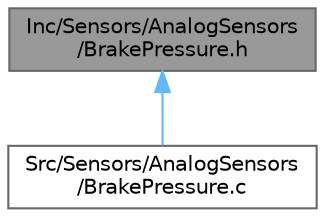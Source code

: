 digraph "Inc/Sensors/AnalogSensors/BrakePressure.h"
{
 // LATEX_PDF_SIZE
  bgcolor="transparent";
  edge [fontname=Helvetica,fontsize=10,labelfontname=Helvetica,labelfontsize=10];
  node [fontname=Helvetica,fontsize=10,shape=box,height=0.2,width=0.4];
  Node1 [label="Inc/Sensors/AnalogSensors\l/BrakePressure.h",height=0.2,width=0.4,color="gray40", fillcolor="grey60", style="filled", fontcolor="black",tooltip=" "];
  Node1 -> Node2 [dir="back",color="steelblue1",style="solid"];
  Node2 [label="Src/Sensors/AnalogSensors\l/BrakePressure.c",height=0.2,width=0.4,color="grey40", fillcolor="white", style="filled",URL="$BrakePressure_8c.html",tooltip=" "];
}

